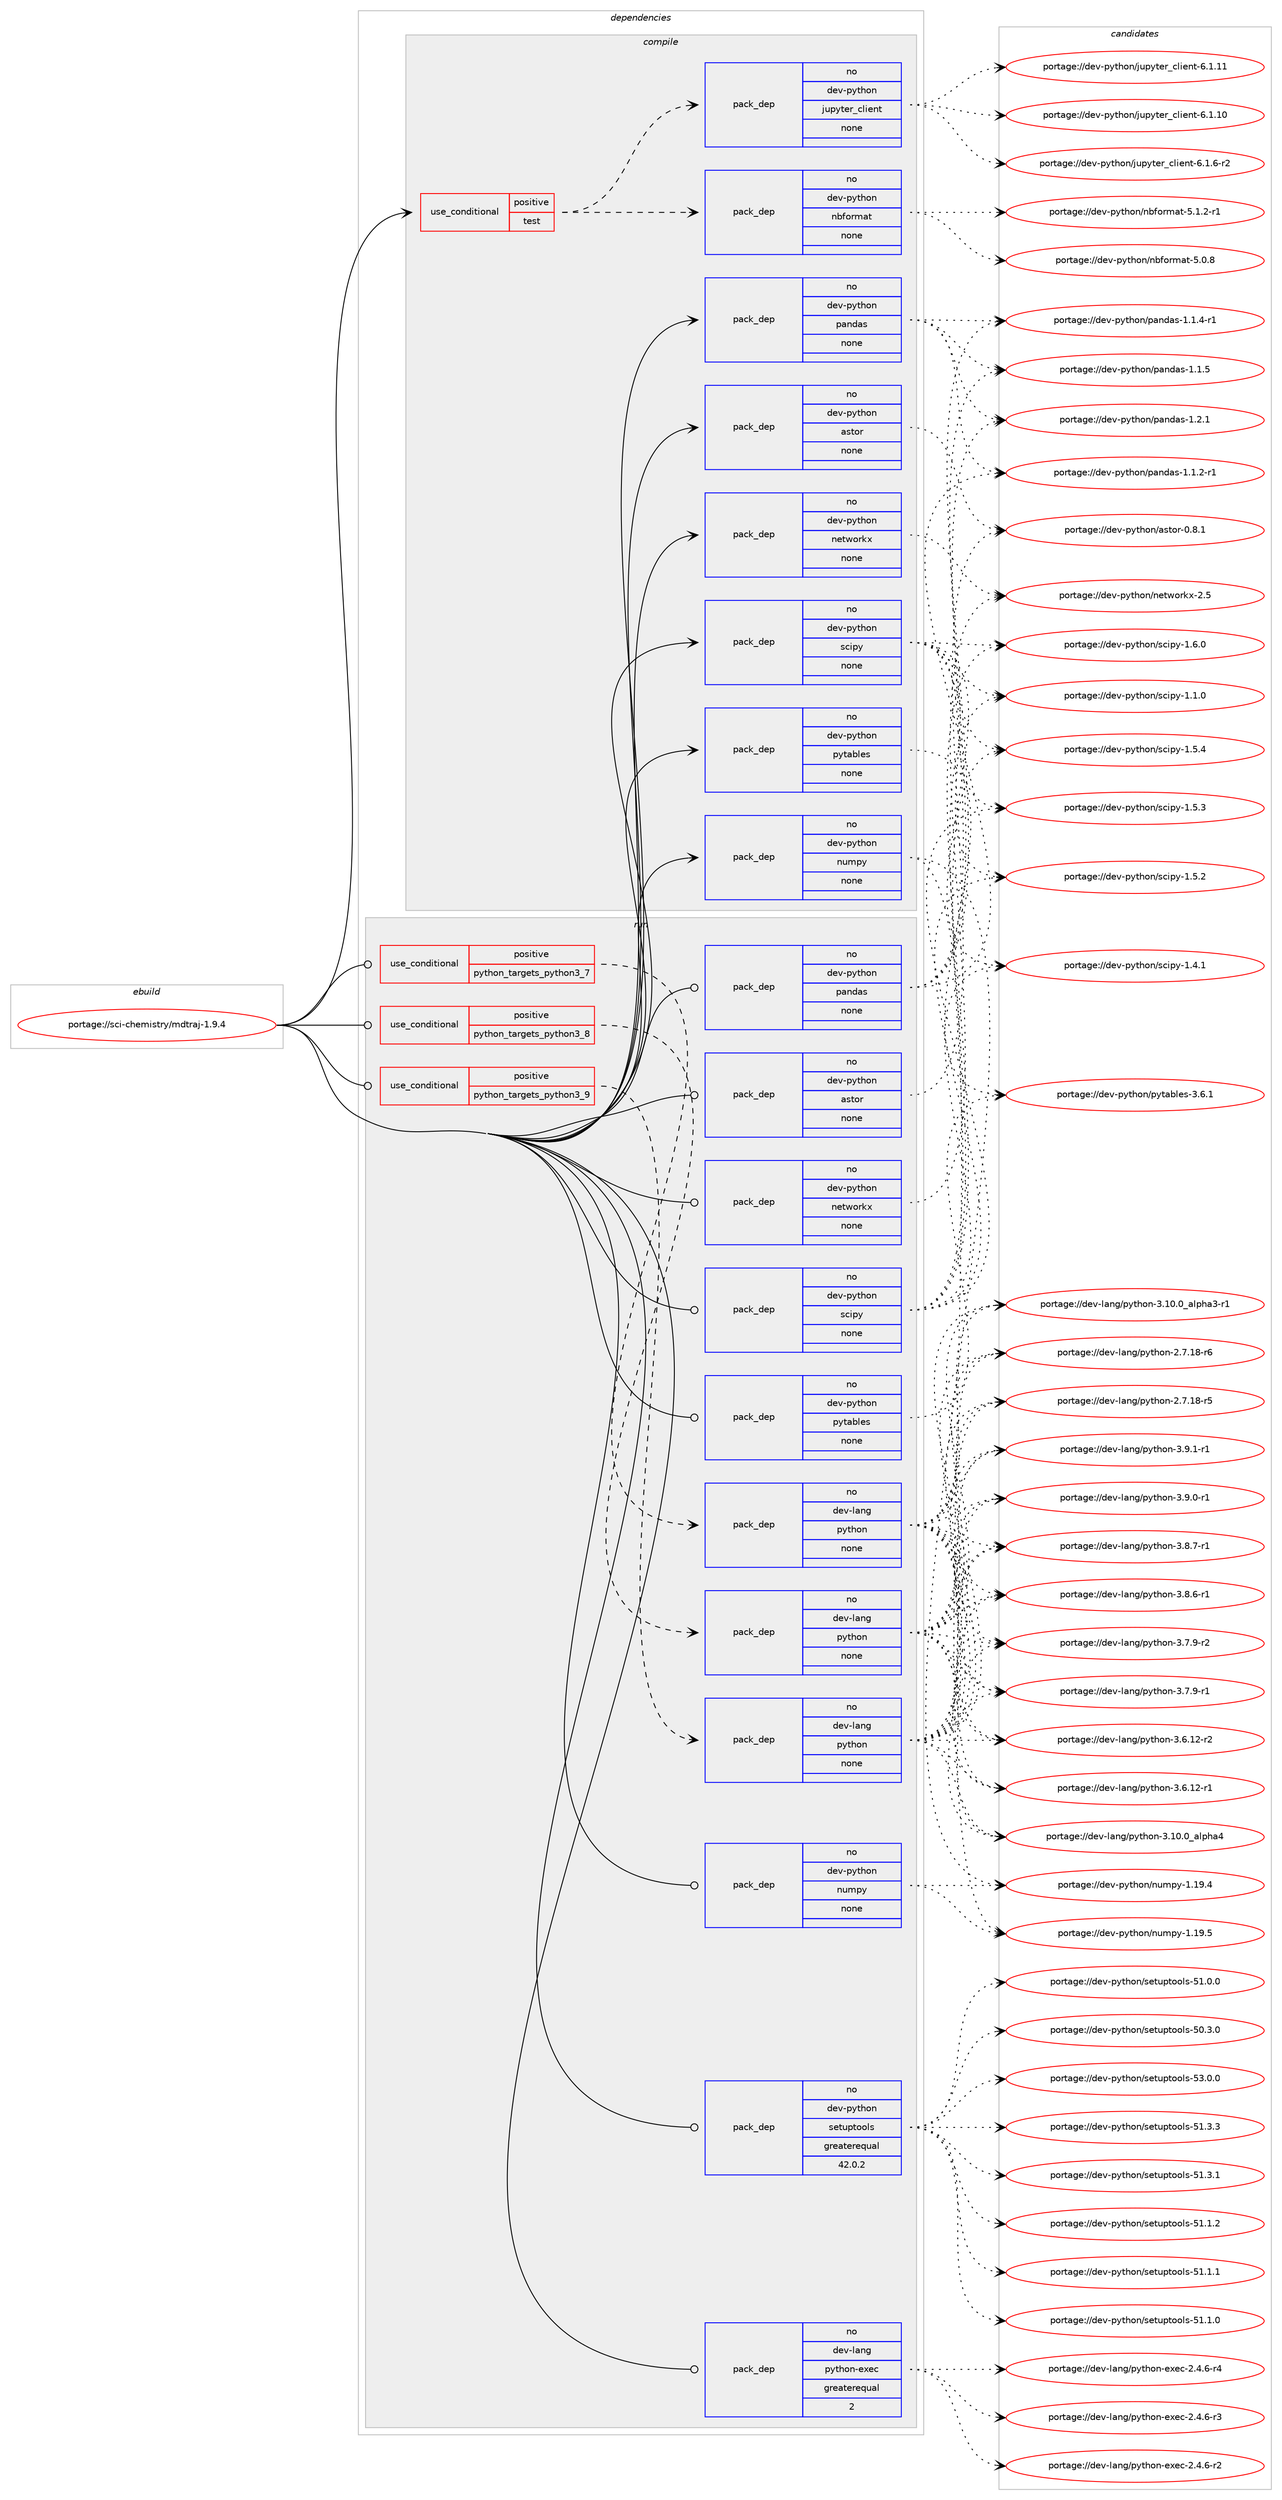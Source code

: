 digraph prolog {

# *************
# Graph options
# *************

newrank=true;
concentrate=true;
compound=true;
graph [rankdir=LR,fontname=Helvetica,fontsize=10,ranksep=1.5];#, ranksep=2.5, nodesep=0.2];
edge  [arrowhead=vee];
node  [fontname=Helvetica,fontsize=10];

# **********
# The ebuild
# **********

subgraph cluster_leftcol {
color=gray;
rank=same;
label=<<i>ebuild</i>>;
id [label="portage://sci-chemistry/mdtraj-1.9.4", color=red, width=4, href="../sci-chemistry/mdtraj-1.9.4.svg"];
}

# ****************
# The dependencies
# ****************

subgraph cluster_midcol {
color=gray;
label=<<i>dependencies</i>>;
subgraph cluster_compile {
fillcolor="#eeeeee";
style=filled;
label=<<i>compile</i>>;
subgraph cond5918 {
dependency19107 [label=<<TABLE BORDER="0" CELLBORDER="1" CELLSPACING="0" CELLPADDING="4"><TR><TD ROWSPAN="3" CELLPADDING="10">use_conditional</TD></TR><TR><TD>positive</TD></TR><TR><TD>test</TD></TR></TABLE>>, shape=none, color=red];
subgraph pack13039 {
dependency19108 [label=<<TABLE BORDER="0" CELLBORDER="1" CELLSPACING="0" CELLPADDING="4" WIDTH="220"><TR><TD ROWSPAN="6" CELLPADDING="30">pack_dep</TD></TR><TR><TD WIDTH="110">no</TD></TR><TR><TD>dev-python</TD></TR><TR><TD>jupyter_client</TD></TR><TR><TD>none</TD></TR><TR><TD></TD></TR></TABLE>>, shape=none, color=blue];
}
dependency19107:e -> dependency19108:w [weight=20,style="dashed",arrowhead="vee"];
subgraph pack13040 {
dependency19109 [label=<<TABLE BORDER="0" CELLBORDER="1" CELLSPACING="0" CELLPADDING="4" WIDTH="220"><TR><TD ROWSPAN="6" CELLPADDING="30">pack_dep</TD></TR><TR><TD WIDTH="110">no</TD></TR><TR><TD>dev-python</TD></TR><TR><TD>nbformat</TD></TR><TR><TD>none</TD></TR><TR><TD></TD></TR></TABLE>>, shape=none, color=blue];
}
dependency19107:e -> dependency19109:w [weight=20,style="dashed",arrowhead="vee"];
}
id:e -> dependency19107:w [weight=20,style="solid",arrowhead="vee"];
subgraph pack13041 {
dependency19110 [label=<<TABLE BORDER="0" CELLBORDER="1" CELLSPACING="0" CELLPADDING="4" WIDTH="220"><TR><TD ROWSPAN="6" CELLPADDING="30">pack_dep</TD></TR><TR><TD WIDTH="110">no</TD></TR><TR><TD>dev-python</TD></TR><TR><TD>astor</TD></TR><TR><TD>none</TD></TR><TR><TD></TD></TR></TABLE>>, shape=none, color=blue];
}
id:e -> dependency19110:w [weight=20,style="solid",arrowhead="vee"];
subgraph pack13042 {
dependency19111 [label=<<TABLE BORDER="0" CELLBORDER="1" CELLSPACING="0" CELLPADDING="4" WIDTH="220"><TR><TD ROWSPAN="6" CELLPADDING="30">pack_dep</TD></TR><TR><TD WIDTH="110">no</TD></TR><TR><TD>dev-python</TD></TR><TR><TD>networkx</TD></TR><TR><TD>none</TD></TR><TR><TD></TD></TR></TABLE>>, shape=none, color=blue];
}
id:e -> dependency19111:w [weight=20,style="solid",arrowhead="vee"];
subgraph pack13043 {
dependency19112 [label=<<TABLE BORDER="0" CELLBORDER="1" CELLSPACING="0" CELLPADDING="4" WIDTH="220"><TR><TD ROWSPAN="6" CELLPADDING="30">pack_dep</TD></TR><TR><TD WIDTH="110">no</TD></TR><TR><TD>dev-python</TD></TR><TR><TD>numpy</TD></TR><TR><TD>none</TD></TR><TR><TD></TD></TR></TABLE>>, shape=none, color=blue];
}
id:e -> dependency19112:w [weight=20,style="solid",arrowhead="vee"];
subgraph pack13044 {
dependency19113 [label=<<TABLE BORDER="0" CELLBORDER="1" CELLSPACING="0" CELLPADDING="4" WIDTH="220"><TR><TD ROWSPAN="6" CELLPADDING="30">pack_dep</TD></TR><TR><TD WIDTH="110">no</TD></TR><TR><TD>dev-python</TD></TR><TR><TD>pandas</TD></TR><TR><TD>none</TD></TR><TR><TD></TD></TR></TABLE>>, shape=none, color=blue];
}
id:e -> dependency19113:w [weight=20,style="solid",arrowhead="vee"];
subgraph pack13045 {
dependency19114 [label=<<TABLE BORDER="0" CELLBORDER="1" CELLSPACING="0" CELLPADDING="4" WIDTH="220"><TR><TD ROWSPAN="6" CELLPADDING="30">pack_dep</TD></TR><TR><TD WIDTH="110">no</TD></TR><TR><TD>dev-python</TD></TR><TR><TD>pytables</TD></TR><TR><TD>none</TD></TR><TR><TD></TD></TR></TABLE>>, shape=none, color=blue];
}
id:e -> dependency19114:w [weight=20,style="solid",arrowhead="vee"];
subgraph pack13046 {
dependency19115 [label=<<TABLE BORDER="0" CELLBORDER="1" CELLSPACING="0" CELLPADDING="4" WIDTH="220"><TR><TD ROWSPAN="6" CELLPADDING="30">pack_dep</TD></TR><TR><TD WIDTH="110">no</TD></TR><TR><TD>dev-python</TD></TR><TR><TD>scipy</TD></TR><TR><TD>none</TD></TR><TR><TD></TD></TR></TABLE>>, shape=none, color=blue];
}
id:e -> dependency19115:w [weight=20,style="solid",arrowhead="vee"];
}
subgraph cluster_compileandrun {
fillcolor="#eeeeee";
style=filled;
label=<<i>compile and run</i>>;
}
subgraph cluster_run {
fillcolor="#eeeeee";
style=filled;
label=<<i>run</i>>;
subgraph cond5919 {
dependency19116 [label=<<TABLE BORDER="0" CELLBORDER="1" CELLSPACING="0" CELLPADDING="4"><TR><TD ROWSPAN="3" CELLPADDING="10">use_conditional</TD></TR><TR><TD>positive</TD></TR><TR><TD>python_targets_python3_7</TD></TR></TABLE>>, shape=none, color=red];
subgraph pack13047 {
dependency19117 [label=<<TABLE BORDER="0" CELLBORDER="1" CELLSPACING="0" CELLPADDING="4" WIDTH="220"><TR><TD ROWSPAN="6" CELLPADDING="30">pack_dep</TD></TR><TR><TD WIDTH="110">no</TD></TR><TR><TD>dev-lang</TD></TR><TR><TD>python</TD></TR><TR><TD>none</TD></TR><TR><TD></TD></TR></TABLE>>, shape=none, color=blue];
}
dependency19116:e -> dependency19117:w [weight=20,style="dashed",arrowhead="vee"];
}
id:e -> dependency19116:w [weight=20,style="solid",arrowhead="odot"];
subgraph cond5920 {
dependency19118 [label=<<TABLE BORDER="0" CELLBORDER="1" CELLSPACING="0" CELLPADDING="4"><TR><TD ROWSPAN="3" CELLPADDING="10">use_conditional</TD></TR><TR><TD>positive</TD></TR><TR><TD>python_targets_python3_8</TD></TR></TABLE>>, shape=none, color=red];
subgraph pack13048 {
dependency19119 [label=<<TABLE BORDER="0" CELLBORDER="1" CELLSPACING="0" CELLPADDING="4" WIDTH="220"><TR><TD ROWSPAN="6" CELLPADDING="30">pack_dep</TD></TR><TR><TD WIDTH="110">no</TD></TR><TR><TD>dev-lang</TD></TR><TR><TD>python</TD></TR><TR><TD>none</TD></TR><TR><TD></TD></TR></TABLE>>, shape=none, color=blue];
}
dependency19118:e -> dependency19119:w [weight=20,style="dashed",arrowhead="vee"];
}
id:e -> dependency19118:w [weight=20,style="solid",arrowhead="odot"];
subgraph cond5921 {
dependency19120 [label=<<TABLE BORDER="0" CELLBORDER="1" CELLSPACING="0" CELLPADDING="4"><TR><TD ROWSPAN="3" CELLPADDING="10">use_conditional</TD></TR><TR><TD>positive</TD></TR><TR><TD>python_targets_python3_9</TD></TR></TABLE>>, shape=none, color=red];
subgraph pack13049 {
dependency19121 [label=<<TABLE BORDER="0" CELLBORDER="1" CELLSPACING="0" CELLPADDING="4" WIDTH="220"><TR><TD ROWSPAN="6" CELLPADDING="30">pack_dep</TD></TR><TR><TD WIDTH="110">no</TD></TR><TR><TD>dev-lang</TD></TR><TR><TD>python</TD></TR><TR><TD>none</TD></TR><TR><TD></TD></TR></TABLE>>, shape=none, color=blue];
}
dependency19120:e -> dependency19121:w [weight=20,style="dashed",arrowhead="vee"];
}
id:e -> dependency19120:w [weight=20,style="solid",arrowhead="odot"];
subgraph pack13050 {
dependency19122 [label=<<TABLE BORDER="0" CELLBORDER="1" CELLSPACING="0" CELLPADDING="4" WIDTH="220"><TR><TD ROWSPAN="6" CELLPADDING="30">pack_dep</TD></TR><TR><TD WIDTH="110">no</TD></TR><TR><TD>dev-lang</TD></TR><TR><TD>python-exec</TD></TR><TR><TD>greaterequal</TD></TR><TR><TD>2</TD></TR></TABLE>>, shape=none, color=blue];
}
id:e -> dependency19122:w [weight=20,style="solid",arrowhead="odot"];
subgraph pack13051 {
dependency19123 [label=<<TABLE BORDER="0" CELLBORDER="1" CELLSPACING="0" CELLPADDING="4" WIDTH="220"><TR><TD ROWSPAN="6" CELLPADDING="30">pack_dep</TD></TR><TR><TD WIDTH="110">no</TD></TR><TR><TD>dev-python</TD></TR><TR><TD>astor</TD></TR><TR><TD>none</TD></TR><TR><TD></TD></TR></TABLE>>, shape=none, color=blue];
}
id:e -> dependency19123:w [weight=20,style="solid",arrowhead="odot"];
subgraph pack13052 {
dependency19124 [label=<<TABLE BORDER="0" CELLBORDER="1" CELLSPACING="0" CELLPADDING="4" WIDTH="220"><TR><TD ROWSPAN="6" CELLPADDING="30">pack_dep</TD></TR><TR><TD WIDTH="110">no</TD></TR><TR><TD>dev-python</TD></TR><TR><TD>networkx</TD></TR><TR><TD>none</TD></TR><TR><TD></TD></TR></TABLE>>, shape=none, color=blue];
}
id:e -> dependency19124:w [weight=20,style="solid",arrowhead="odot"];
subgraph pack13053 {
dependency19125 [label=<<TABLE BORDER="0" CELLBORDER="1" CELLSPACING="0" CELLPADDING="4" WIDTH="220"><TR><TD ROWSPAN="6" CELLPADDING="30">pack_dep</TD></TR><TR><TD WIDTH="110">no</TD></TR><TR><TD>dev-python</TD></TR><TR><TD>numpy</TD></TR><TR><TD>none</TD></TR><TR><TD></TD></TR></TABLE>>, shape=none, color=blue];
}
id:e -> dependency19125:w [weight=20,style="solid",arrowhead="odot"];
subgraph pack13054 {
dependency19126 [label=<<TABLE BORDER="0" CELLBORDER="1" CELLSPACING="0" CELLPADDING="4" WIDTH="220"><TR><TD ROWSPAN="6" CELLPADDING="30">pack_dep</TD></TR><TR><TD WIDTH="110">no</TD></TR><TR><TD>dev-python</TD></TR><TR><TD>pandas</TD></TR><TR><TD>none</TD></TR><TR><TD></TD></TR></TABLE>>, shape=none, color=blue];
}
id:e -> dependency19126:w [weight=20,style="solid",arrowhead="odot"];
subgraph pack13055 {
dependency19127 [label=<<TABLE BORDER="0" CELLBORDER="1" CELLSPACING="0" CELLPADDING="4" WIDTH="220"><TR><TD ROWSPAN="6" CELLPADDING="30">pack_dep</TD></TR><TR><TD WIDTH="110">no</TD></TR><TR><TD>dev-python</TD></TR><TR><TD>pytables</TD></TR><TR><TD>none</TD></TR><TR><TD></TD></TR></TABLE>>, shape=none, color=blue];
}
id:e -> dependency19127:w [weight=20,style="solid",arrowhead="odot"];
subgraph pack13056 {
dependency19128 [label=<<TABLE BORDER="0" CELLBORDER="1" CELLSPACING="0" CELLPADDING="4" WIDTH="220"><TR><TD ROWSPAN="6" CELLPADDING="30">pack_dep</TD></TR><TR><TD WIDTH="110">no</TD></TR><TR><TD>dev-python</TD></TR><TR><TD>scipy</TD></TR><TR><TD>none</TD></TR><TR><TD></TD></TR></TABLE>>, shape=none, color=blue];
}
id:e -> dependency19128:w [weight=20,style="solid",arrowhead="odot"];
subgraph pack13057 {
dependency19129 [label=<<TABLE BORDER="0" CELLBORDER="1" CELLSPACING="0" CELLPADDING="4" WIDTH="220"><TR><TD ROWSPAN="6" CELLPADDING="30">pack_dep</TD></TR><TR><TD WIDTH="110">no</TD></TR><TR><TD>dev-python</TD></TR><TR><TD>setuptools</TD></TR><TR><TD>greaterequal</TD></TR><TR><TD>42.0.2</TD></TR></TABLE>>, shape=none, color=blue];
}
id:e -> dependency19129:w [weight=20,style="solid",arrowhead="odot"];
}
}

# **************
# The candidates
# **************

subgraph cluster_choices {
rank=same;
color=gray;
label=<<i>candidates</i>>;

subgraph choice13039 {
color=black;
nodesep=1;
choice100101118451121211161041111104710611711212111610111495991081051011101164554464946544511450 [label="portage://dev-python/jupyter_client-6.1.6-r2", color=red, width=4,href="../dev-python/jupyter_client-6.1.6-r2.svg"];
choice1001011184511212111610411111047106117112121116101114959910810510111011645544649464949 [label="portage://dev-python/jupyter_client-6.1.11", color=red, width=4,href="../dev-python/jupyter_client-6.1.11.svg"];
choice1001011184511212111610411111047106117112121116101114959910810510111011645544649464948 [label="portage://dev-python/jupyter_client-6.1.10", color=red, width=4,href="../dev-python/jupyter_client-6.1.10.svg"];
dependency19108:e -> choice100101118451121211161041111104710611711212111610111495991081051011101164554464946544511450:w [style=dotted,weight="100"];
dependency19108:e -> choice1001011184511212111610411111047106117112121116101114959910810510111011645544649464949:w [style=dotted,weight="100"];
dependency19108:e -> choice1001011184511212111610411111047106117112121116101114959910810510111011645544649464948:w [style=dotted,weight="100"];
}
subgraph choice13040 {
color=black;
nodesep=1;
choice100101118451121211161041111104711098102111114109971164553464946504511449 [label="portage://dev-python/nbformat-5.1.2-r1", color=red, width=4,href="../dev-python/nbformat-5.1.2-r1.svg"];
choice10010111845112121116104111110471109810211111410997116455346484656 [label="portage://dev-python/nbformat-5.0.8", color=red, width=4,href="../dev-python/nbformat-5.0.8.svg"];
dependency19109:e -> choice100101118451121211161041111104711098102111114109971164553464946504511449:w [style=dotted,weight="100"];
dependency19109:e -> choice10010111845112121116104111110471109810211111410997116455346484656:w [style=dotted,weight="100"];
}
subgraph choice13041 {
color=black;
nodesep=1;
choice100101118451121211161041111104797115116111114454846564649 [label="portage://dev-python/astor-0.8.1", color=red, width=4,href="../dev-python/astor-0.8.1.svg"];
dependency19110:e -> choice100101118451121211161041111104797115116111114454846564649:w [style=dotted,weight="100"];
}
subgraph choice13042 {
color=black;
nodesep=1;
choice100101118451121211161041111104711010111611911111410712045504653 [label="portage://dev-python/networkx-2.5", color=red, width=4,href="../dev-python/networkx-2.5.svg"];
dependency19111:e -> choice100101118451121211161041111104711010111611911111410712045504653:w [style=dotted,weight="100"];
}
subgraph choice13043 {
color=black;
nodesep=1;
choice100101118451121211161041111104711011710911212145494649574653 [label="portage://dev-python/numpy-1.19.5", color=red, width=4,href="../dev-python/numpy-1.19.5.svg"];
choice100101118451121211161041111104711011710911212145494649574652 [label="portage://dev-python/numpy-1.19.4", color=red, width=4,href="../dev-python/numpy-1.19.4.svg"];
dependency19112:e -> choice100101118451121211161041111104711011710911212145494649574653:w [style=dotted,weight="100"];
dependency19112:e -> choice100101118451121211161041111104711011710911212145494649574652:w [style=dotted,weight="100"];
}
subgraph choice13044 {
color=black;
nodesep=1;
choice10010111845112121116104111110471129711010097115454946504649 [label="portage://dev-python/pandas-1.2.1", color=red, width=4,href="../dev-python/pandas-1.2.1.svg"];
choice10010111845112121116104111110471129711010097115454946494653 [label="portage://dev-python/pandas-1.1.5", color=red, width=4,href="../dev-python/pandas-1.1.5.svg"];
choice100101118451121211161041111104711297110100971154549464946524511449 [label="portage://dev-python/pandas-1.1.4-r1", color=red, width=4,href="../dev-python/pandas-1.1.4-r1.svg"];
choice100101118451121211161041111104711297110100971154549464946504511449 [label="portage://dev-python/pandas-1.1.2-r1", color=red, width=4,href="../dev-python/pandas-1.1.2-r1.svg"];
dependency19113:e -> choice10010111845112121116104111110471129711010097115454946504649:w [style=dotted,weight="100"];
dependency19113:e -> choice10010111845112121116104111110471129711010097115454946494653:w [style=dotted,weight="100"];
dependency19113:e -> choice100101118451121211161041111104711297110100971154549464946524511449:w [style=dotted,weight="100"];
dependency19113:e -> choice100101118451121211161041111104711297110100971154549464946504511449:w [style=dotted,weight="100"];
}
subgraph choice13045 {
color=black;
nodesep=1;
choice10010111845112121116104111110471121211169798108101115455146544649 [label="portage://dev-python/pytables-3.6.1", color=red, width=4,href="../dev-python/pytables-3.6.1.svg"];
dependency19114:e -> choice10010111845112121116104111110471121211169798108101115455146544649:w [style=dotted,weight="100"];
}
subgraph choice13046 {
color=black;
nodesep=1;
choice100101118451121211161041111104711599105112121454946544648 [label="portage://dev-python/scipy-1.6.0", color=red, width=4,href="../dev-python/scipy-1.6.0.svg"];
choice100101118451121211161041111104711599105112121454946534652 [label="portage://dev-python/scipy-1.5.4", color=red, width=4,href="../dev-python/scipy-1.5.4.svg"];
choice100101118451121211161041111104711599105112121454946534651 [label="portage://dev-python/scipy-1.5.3", color=red, width=4,href="../dev-python/scipy-1.5.3.svg"];
choice100101118451121211161041111104711599105112121454946534650 [label="portage://dev-python/scipy-1.5.2", color=red, width=4,href="../dev-python/scipy-1.5.2.svg"];
choice100101118451121211161041111104711599105112121454946524649 [label="portage://dev-python/scipy-1.4.1", color=red, width=4,href="../dev-python/scipy-1.4.1.svg"];
choice100101118451121211161041111104711599105112121454946494648 [label="portage://dev-python/scipy-1.1.0", color=red, width=4,href="../dev-python/scipy-1.1.0.svg"];
dependency19115:e -> choice100101118451121211161041111104711599105112121454946544648:w [style=dotted,weight="100"];
dependency19115:e -> choice100101118451121211161041111104711599105112121454946534652:w [style=dotted,weight="100"];
dependency19115:e -> choice100101118451121211161041111104711599105112121454946534651:w [style=dotted,weight="100"];
dependency19115:e -> choice100101118451121211161041111104711599105112121454946534650:w [style=dotted,weight="100"];
dependency19115:e -> choice100101118451121211161041111104711599105112121454946524649:w [style=dotted,weight="100"];
dependency19115:e -> choice100101118451121211161041111104711599105112121454946494648:w [style=dotted,weight="100"];
}
subgraph choice13047 {
color=black;
nodesep=1;
choice1001011184510897110103471121211161041111104551465746494511449 [label="portage://dev-lang/python-3.9.1-r1", color=red, width=4,href="../dev-lang/python-3.9.1-r1.svg"];
choice1001011184510897110103471121211161041111104551465746484511449 [label="portage://dev-lang/python-3.9.0-r1", color=red, width=4,href="../dev-lang/python-3.9.0-r1.svg"];
choice1001011184510897110103471121211161041111104551465646554511449 [label="portage://dev-lang/python-3.8.7-r1", color=red, width=4,href="../dev-lang/python-3.8.7-r1.svg"];
choice1001011184510897110103471121211161041111104551465646544511449 [label="portage://dev-lang/python-3.8.6-r1", color=red, width=4,href="../dev-lang/python-3.8.6-r1.svg"];
choice1001011184510897110103471121211161041111104551465546574511450 [label="portage://dev-lang/python-3.7.9-r2", color=red, width=4,href="../dev-lang/python-3.7.9-r2.svg"];
choice1001011184510897110103471121211161041111104551465546574511449 [label="portage://dev-lang/python-3.7.9-r1", color=red, width=4,href="../dev-lang/python-3.7.9-r1.svg"];
choice100101118451089711010347112121116104111110455146544649504511450 [label="portage://dev-lang/python-3.6.12-r2", color=red, width=4,href="../dev-lang/python-3.6.12-r2.svg"];
choice100101118451089711010347112121116104111110455146544649504511449 [label="portage://dev-lang/python-3.6.12-r1", color=red, width=4,href="../dev-lang/python-3.6.12-r1.svg"];
choice1001011184510897110103471121211161041111104551464948464895971081121049752 [label="portage://dev-lang/python-3.10.0_alpha4", color=red, width=4,href="../dev-lang/python-3.10.0_alpha4.svg"];
choice10010111845108971101034711212111610411111045514649484648959710811210497514511449 [label="portage://dev-lang/python-3.10.0_alpha3-r1", color=red, width=4,href="../dev-lang/python-3.10.0_alpha3-r1.svg"];
choice100101118451089711010347112121116104111110455046554649564511454 [label="portage://dev-lang/python-2.7.18-r6", color=red, width=4,href="../dev-lang/python-2.7.18-r6.svg"];
choice100101118451089711010347112121116104111110455046554649564511453 [label="portage://dev-lang/python-2.7.18-r5", color=red, width=4,href="../dev-lang/python-2.7.18-r5.svg"];
dependency19117:e -> choice1001011184510897110103471121211161041111104551465746494511449:w [style=dotted,weight="100"];
dependency19117:e -> choice1001011184510897110103471121211161041111104551465746484511449:w [style=dotted,weight="100"];
dependency19117:e -> choice1001011184510897110103471121211161041111104551465646554511449:w [style=dotted,weight="100"];
dependency19117:e -> choice1001011184510897110103471121211161041111104551465646544511449:w [style=dotted,weight="100"];
dependency19117:e -> choice1001011184510897110103471121211161041111104551465546574511450:w [style=dotted,weight="100"];
dependency19117:e -> choice1001011184510897110103471121211161041111104551465546574511449:w [style=dotted,weight="100"];
dependency19117:e -> choice100101118451089711010347112121116104111110455146544649504511450:w [style=dotted,weight="100"];
dependency19117:e -> choice100101118451089711010347112121116104111110455146544649504511449:w [style=dotted,weight="100"];
dependency19117:e -> choice1001011184510897110103471121211161041111104551464948464895971081121049752:w [style=dotted,weight="100"];
dependency19117:e -> choice10010111845108971101034711212111610411111045514649484648959710811210497514511449:w [style=dotted,weight="100"];
dependency19117:e -> choice100101118451089711010347112121116104111110455046554649564511454:w [style=dotted,weight="100"];
dependency19117:e -> choice100101118451089711010347112121116104111110455046554649564511453:w [style=dotted,weight="100"];
}
subgraph choice13048 {
color=black;
nodesep=1;
choice1001011184510897110103471121211161041111104551465746494511449 [label="portage://dev-lang/python-3.9.1-r1", color=red, width=4,href="../dev-lang/python-3.9.1-r1.svg"];
choice1001011184510897110103471121211161041111104551465746484511449 [label="portage://dev-lang/python-3.9.0-r1", color=red, width=4,href="../dev-lang/python-3.9.0-r1.svg"];
choice1001011184510897110103471121211161041111104551465646554511449 [label="portage://dev-lang/python-3.8.7-r1", color=red, width=4,href="../dev-lang/python-3.8.7-r1.svg"];
choice1001011184510897110103471121211161041111104551465646544511449 [label="portage://dev-lang/python-3.8.6-r1", color=red, width=4,href="../dev-lang/python-3.8.6-r1.svg"];
choice1001011184510897110103471121211161041111104551465546574511450 [label="portage://dev-lang/python-3.7.9-r2", color=red, width=4,href="../dev-lang/python-3.7.9-r2.svg"];
choice1001011184510897110103471121211161041111104551465546574511449 [label="portage://dev-lang/python-3.7.9-r1", color=red, width=4,href="../dev-lang/python-3.7.9-r1.svg"];
choice100101118451089711010347112121116104111110455146544649504511450 [label="portage://dev-lang/python-3.6.12-r2", color=red, width=4,href="../dev-lang/python-3.6.12-r2.svg"];
choice100101118451089711010347112121116104111110455146544649504511449 [label="portage://dev-lang/python-3.6.12-r1", color=red, width=4,href="../dev-lang/python-3.6.12-r1.svg"];
choice1001011184510897110103471121211161041111104551464948464895971081121049752 [label="portage://dev-lang/python-3.10.0_alpha4", color=red, width=4,href="../dev-lang/python-3.10.0_alpha4.svg"];
choice10010111845108971101034711212111610411111045514649484648959710811210497514511449 [label="portage://dev-lang/python-3.10.0_alpha3-r1", color=red, width=4,href="../dev-lang/python-3.10.0_alpha3-r1.svg"];
choice100101118451089711010347112121116104111110455046554649564511454 [label="portage://dev-lang/python-2.7.18-r6", color=red, width=4,href="../dev-lang/python-2.7.18-r6.svg"];
choice100101118451089711010347112121116104111110455046554649564511453 [label="portage://dev-lang/python-2.7.18-r5", color=red, width=4,href="../dev-lang/python-2.7.18-r5.svg"];
dependency19119:e -> choice1001011184510897110103471121211161041111104551465746494511449:w [style=dotted,weight="100"];
dependency19119:e -> choice1001011184510897110103471121211161041111104551465746484511449:w [style=dotted,weight="100"];
dependency19119:e -> choice1001011184510897110103471121211161041111104551465646554511449:w [style=dotted,weight="100"];
dependency19119:e -> choice1001011184510897110103471121211161041111104551465646544511449:w [style=dotted,weight="100"];
dependency19119:e -> choice1001011184510897110103471121211161041111104551465546574511450:w [style=dotted,weight="100"];
dependency19119:e -> choice1001011184510897110103471121211161041111104551465546574511449:w [style=dotted,weight="100"];
dependency19119:e -> choice100101118451089711010347112121116104111110455146544649504511450:w [style=dotted,weight="100"];
dependency19119:e -> choice100101118451089711010347112121116104111110455146544649504511449:w [style=dotted,weight="100"];
dependency19119:e -> choice1001011184510897110103471121211161041111104551464948464895971081121049752:w [style=dotted,weight="100"];
dependency19119:e -> choice10010111845108971101034711212111610411111045514649484648959710811210497514511449:w [style=dotted,weight="100"];
dependency19119:e -> choice100101118451089711010347112121116104111110455046554649564511454:w [style=dotted,weight="100"];
dependency19119:e -> choice100101118451089711010347112121116104111110455046554649564511453:w [style=dotted,weight="100"];
}
subgraph choice13049 {
color=black;
nodesep=1;
choice1001011184510897110103471121211161041111104551465746494511449 [label="portage://dev-lang/python-3.9.1-r1", color=red, width=4,href="../dev-lang/python-3.9.1-r1.svg"];
choice1001011184510897110103471121211161041111104551465746484511449 [label="portage://dev-lang/python-3.9.0-r1", color=red, width=4,href="../dev-lang/python-3.9.0-r1.svg"];
choice1001011184510897110103471121211161041111104551465646554511449 [label="portage://dev-lang/python-3.8.7-r1", color=red, width=4,href="../dev-lang/python-3.8.7-r1.svg"];
choice1001011184510897110103471121211161041111104551465646544511449 [label="portage://dev-lang/python-3.8.6-r1", color=red, width=4,href="../dev-lang/python-3.8.6-r1.svg"];
choice1001011184510897110103471121211161041111104551465546574511450 [label="portage://dev-lang/python-3.7.9-r2", color=red, width=4,href="../dev-lang/python-3.7.9-r2.svg"];
choice1001011184510897110103471121211161041111104551465546574511449 [label="portage://dev-lang/python-3.7.9-r1", color=red, width=4,href="../dev-lang/python-3.7.9-r1.svg"];
choice100101118451089711010347112121116104111110455146544649504511450 [label="portage://dev-lang/python-3.6.12-r2", color=red, width=4,href="../dev-lang/python-3.6.12-r2.svg"];
choice100101118451089711010347112121116104111110455146544649504511449 [label="portage://dev-lang/python-3.6.12-r1", color=red, width=4,href="../dev-lang/python-3.6.12-r1.svg"];
choice1001011184510897110103471121211161041111104551464948464895971081121049752 [label="portage://dev-lang/python-3.10.0_alpha4", color=red, width=4,href="../dev-lang/python-3.10.0_alpha4.svg"];
choice10010111845108971101034711212111610411111045514649484648959710811210497514511449 [label="portage://dev-lang/python-3.10.0_alpha3-r1", color=red, width=4,href="../dev-lang/python-3.10.0_alpha3-r1.svg"];
choice100101118451089711010347112121116104111110455046554649564511454 [label="portage://dev-lang/python-2.7.18-r6", color=red, width=4,href="../dev-lang/python-2.7.18-r6.svg"];
choice100101118451089711010347112121116104111110455046554649564511453 [label="portage://dev-lang/python-2.7.18-r5", color=red, width=4,href="../dev-lang/python-2.7.18-r5.svg"];
dependency19121:e -> choice1001011184510897110103471121211161041111104551465746494511449:w [style=dotted,weight="100"];
dependency19121:e -> choice1001011184510897110103471121211161041111104551465746484511449:w [style=dotted,weight="100"];
dependency19121:e -> choice1001011184510897110103471121211161041111104551465646554511449:w [style=dotted,weight="100"];
dependency19121:e -> choice1001011184510897110103471121211161041111104551465646544511449:w [style=dotted,weight="100"];
dependency19121:e -> choice1001011184510897110103471121211161041111104551465546574511450:w [style=dotted,weight="100"];
dependency19121:e -> choice1001011184510897110103471121211161041111104551465546574511449:w [style=dotted,weight="100"];
dependency19121:e -> choice100101118451089711010347112121116104111110455146544649504511450:w [style=dotted,weight="100"];
dependency19121:e -> choice100101118451089711010347112121116104111110455146544649504511449:w [style=dotted,weight="100"];
dependency19121:e -> choice1001011184510897110103471121211161041111104551464948464895971081121049752:w [style=dotted,weight="100"];
dependency19121:e -> choice10010111845108971101034711212111610411111045514649484648959710811210497514511449:w [style=dotted,weight="100"];
dependency19121:e -> choice100101118451089711010347112121116104111110455046554649564511454:w [style=dotted,weight="100"];
dependency19121:e -> choice100101118451089711010347112121116104111110455046554649564511453:w [style=dotted,weight="100"];
}
subgraph choice13050 {
color=black;
nodesep=1;
choice10010111845108971101034711212111610411111045101120101994550465246544511452 [label="portage://dev-lang/python-exec-2.4.6-r4", color=red, width=4,href="../dev-lang/python-exec-2.4.6-r4.svg"];
choice10010111845108971101034711212111610411111045101120101994550465246544511451 [label="portage://dev-lang/python-exec-2.4.6-r3", color=red, width=4,href="../dev-lang/python-exec-2.4.6-r3.svg"];
choice10010111845108971101034711212111610411111045101120101994550465246544511450 [label="portage://dev-lang/python-exec-2.4.6-r2", color=red, width=4,href="../dev-lang/python-exec-2.4.6-r2.svg"];
dependency19122:e -> choice10010111845108971101034711212111610411111045101120101994550465246544511452:w [style=dotted,weight="100"];
dependency19122:e -> choice10010111845108971101034711212111610411111045101120101994550465246544511451:w [style=dotted,weight="100"];
dependency19122:e -> choice10010111845108971101034711212111610411111045101120101994550465246544511450:w [style=dotted,weight="100"];
}
subgraph choice13051 {
color=black;
nodesep=1;
choice100101118451121211161041111104797115116111114454846564649 [label="portage://dev-python/astor-0.8.1", color=red, width=4,href="../dev-python/astor-0.8.1.svg"];
dependency19123:e -> choice100101118451121211161041111104797115116111114454846564649:w [style=dotted,weight="100"];
}
subgraph choice13052 {
color=black;
nodesep=1;
choice100101118451121211161041111104711010111611911111410712045504653 [label="portage://dev-python/networkx-2.5", color=red, width=4,href="../dev-python/networkx-2.5.svg"];
dependency19124:e -> choice100101118451121211161041111104711010111611911111410712045504653:w [style=dotted,weight="100"];
}
subgraph choice13053 {
color=black;
nodesep=1;
choice100101118451121211161041111104711011710911212145494649574653 [label="portage://dev-python/numpy-1.19.5", color=red, width=4,href="../dev-python/numpy-1.19.5.svg"];
choice100101118451121211161041111104711011710911212145494649574652 [label="portage://dev-python/numpy-1.19.4", color=red, width=4,href="../dev-python/numpy-1.19.4.svg"];
dependency19125:e -> choice100101118451121211161041111104711011710911212145494649574653:w [style=dotted,weight="100"];
dependency19125:e -> choice100101118451121211161041111104711011710911212145494649574652:w [style=dotted,weight="100"];
}
subgraph choice13054 {
color=black;
nodesep=1;
choice10010111845112121116104111110471129711010097115454946504649 [label="portage://dev-python/pandas-1.2.1", color=red, width=4,href="../dev-python/pandas-1.2.1.svg"];
choice10010111845112121116104111110471129711010097115454946494653 [label="portage://dev-python/pandas-1.1.5", color=red, width=4,href="../dev-python/pandas-1.1.5.svg"];
choice100101118451121211161041111104711297110100971154549464946524511449 [label="portage://dev-python/pandas-1.1.4-r1", color=red, width=4,href="../dev-python/pandas-1.1.4-r1.svg"];
choice100101118451121211161041111104711297110100971154549464946504511449 [label="portage://dev-python/pandas-1.1.2-r1", color=red, width=4,href="../dev-python/pandas-1.1.2-r1.svg"];
dependency19126:e -> choice10010111845112121116104111110471129711010097115454946504649:w [style=dotted,weight="100"];
dependency19126:e -> choice10010111845112121116104111110471129711010097115454946494653:w [style=dotted,weight="100"];
dependency19126:e -> choice100101118451121211161041111104711297110100971154549464946524511449:w [style=dotted,weight="100"];
dependency19126:e -> choice100101118451121211161041111104711297110100971154549464946504511449:w [style=dotted,weight="100"];
}
subgraph choice13055 {
color=black;
nodesep=1;
choice10010111845112121116104111110471121211169798108101115455146544649 [label="portage://dev-python/pytables-3.6.1", color=red, width=4,href="../dev-python/pytables-3.6.1.svg"];
dependency19127:e -> choice10010111845112121116104111110471121211169798108101115455146544649:w [style=dotted,weight="100"];
}
subgraph choice13056 {
color=black;
nodesep=1;
choice100101118451121211161041111104711599105112121454946544648 [label="portage://dev-python/scipy-1.6.0", color=red, width=4,href="../dev-python/scipy-1.6.0.svg"];
choice100101118451121211161041111104711599105112121454946534652 [label="portage://dev-python/scipy-1.5.4", color=red, width=4,href="../dev-python/scipy-1.5.4.svg"];
choice100101118451121211161041111104711599105112121454946534651 [label="portage://dev-python/scipy-1.5.3", color=red, width=4,href="../dev-python/scipy-1.5.3.svg"];
choice100101118451121211161041111104711599105112121454946534650 [label="portage://dev-python/scipy-1.5.2", color=red, width=4,href="../dev-python/scipy-1.5.2.svg"];
choice100101118451121211161041111104711599105112121454946524649 [label="portage://dev-python/scipy-1.4.1", color=red, width=4,href="../dev-python/scipy-1.4.1.svg"];
choice100101118451121211161041111104711599105112121454946494648 [label="portage://dev-python/scipy-1.1.0", color=red, width=4,href="../dev-python/scipy-1.1.0.svg"];
dependency19128:e -> choice100101118451121211161041111104711599105112121454946544648:w [style=dotted,weight="100"];
dependency19128:e -> choice100101118451121211161041111104711599105112121454946534652:w [style=dotted,weight="100"];
dependency19128:e -> choice100101118451121211161041111104711599105112121454946534651:w [style=dotted,weight="100"];
dependency19128:e -> choice100101118451121211161041111104711599105112121454946534650:w [style=dotted,weight="100"];
dependency19128:e -> choice100101118451121211161041111104711599105112121454946524649:w [style=dotted,weight="100"];
dependency19128:e -> choice100101118451121211161041111104711599105112121454946494648:w [style=dotted,weight="100"];
}
subgraph choice13057 {
color=black;
nodesep=1;
choice100101118451121211161041111104711510111611711211611111110811545535146484648 [label="portage://dev-python/setuptools-53.0.0", color=red, width=4,href="../dev-python/setuptools-53.0.0.svg"];
choice100101118451121211161041111104711510111611711211611111110811545534946514651 [label="portage://dev-python/setuptools-51.3.3", color=red, width=4,href="../dev-python/setuptools-51.3.3.svg"];
choice100101118451121211161041111104711510111611711211611111110811545534946514649 [label="portage://dev-python/setuptools-51.3.1", color=red, width=4,href="../dev-python/setuptools-51.3.1.svg"];
choice100101118451121211161041111104711510111611711211611111110811545534946494650 [label="portage://dev-python/setuptools-51.1.2", color=red, width=4,href="../dev-python/setuptools-51.1.2.svg"];
choice100101118451121211161041111104711510111611711211611111110811545534946494649 [label="portage://dev-python/setuptools-51.1.1", color=red, width=4,href="../dev-python/setuptools-51.1.1.svg"];
choice100101118451121211161041111104711510111611711211611111110811545534946494648 [label="portage://dev-python/setuptools-51.1.0", color=red, width=4,href="../dev-python/setuptools-51.1.0.svg"];
choice100101118451121211161041111104711510111611711211611111110811545534946484648 [label="portage://dev-python/setuptools-51.0.0", color=red, width=4,href="../dev-python/setuptools-51.0.0.svg"];
choice100101118451121211161041111104711510111611711211611111110811545534846514648 [label="portage://dev-python/setuptools-50.3.0", color=red, width=4,href="../dev-python/setuptools-50.3.0.svg"];
dependency19129:e -> choice100101118451121211161041111104711510111611711211611111110811545535146484648:w [style=dotted,weight="100"];
dependency19129:e -> choice100101118451121211161041111104711510111611711211611111110811545534946514651:w [style=dotted,weight="100"];
dependency19129:e -> choice100101118451121211161041111104711510111611711211611111110811545534946514649:w [style=dotted,weight="100"];
dependency19129:e -> choice100101118451121211161041111104711510111611711211611111110811545534946494650:w [style=dotted,weight="100"];
dependency19129:e -> choice100101118451121211161041111104711510111611711211611111110811545534946494649:w [style=dotted,weight="100"];
dependency19129:e -> choice100101118451121211161041111104711510111611711211611111110811545534946494648:w [style=dotted,weight="100"];
dependency19129:e -> choice100101118451121211161041111104711510111611711211611111110811545534946484648:w [style=dotted,weight="100"];
dependency19129:e -> choice100101118451121211161041111104711510111611711211611111110811545534846514648:w [style=dotted,weight="100"];
}
}

}
